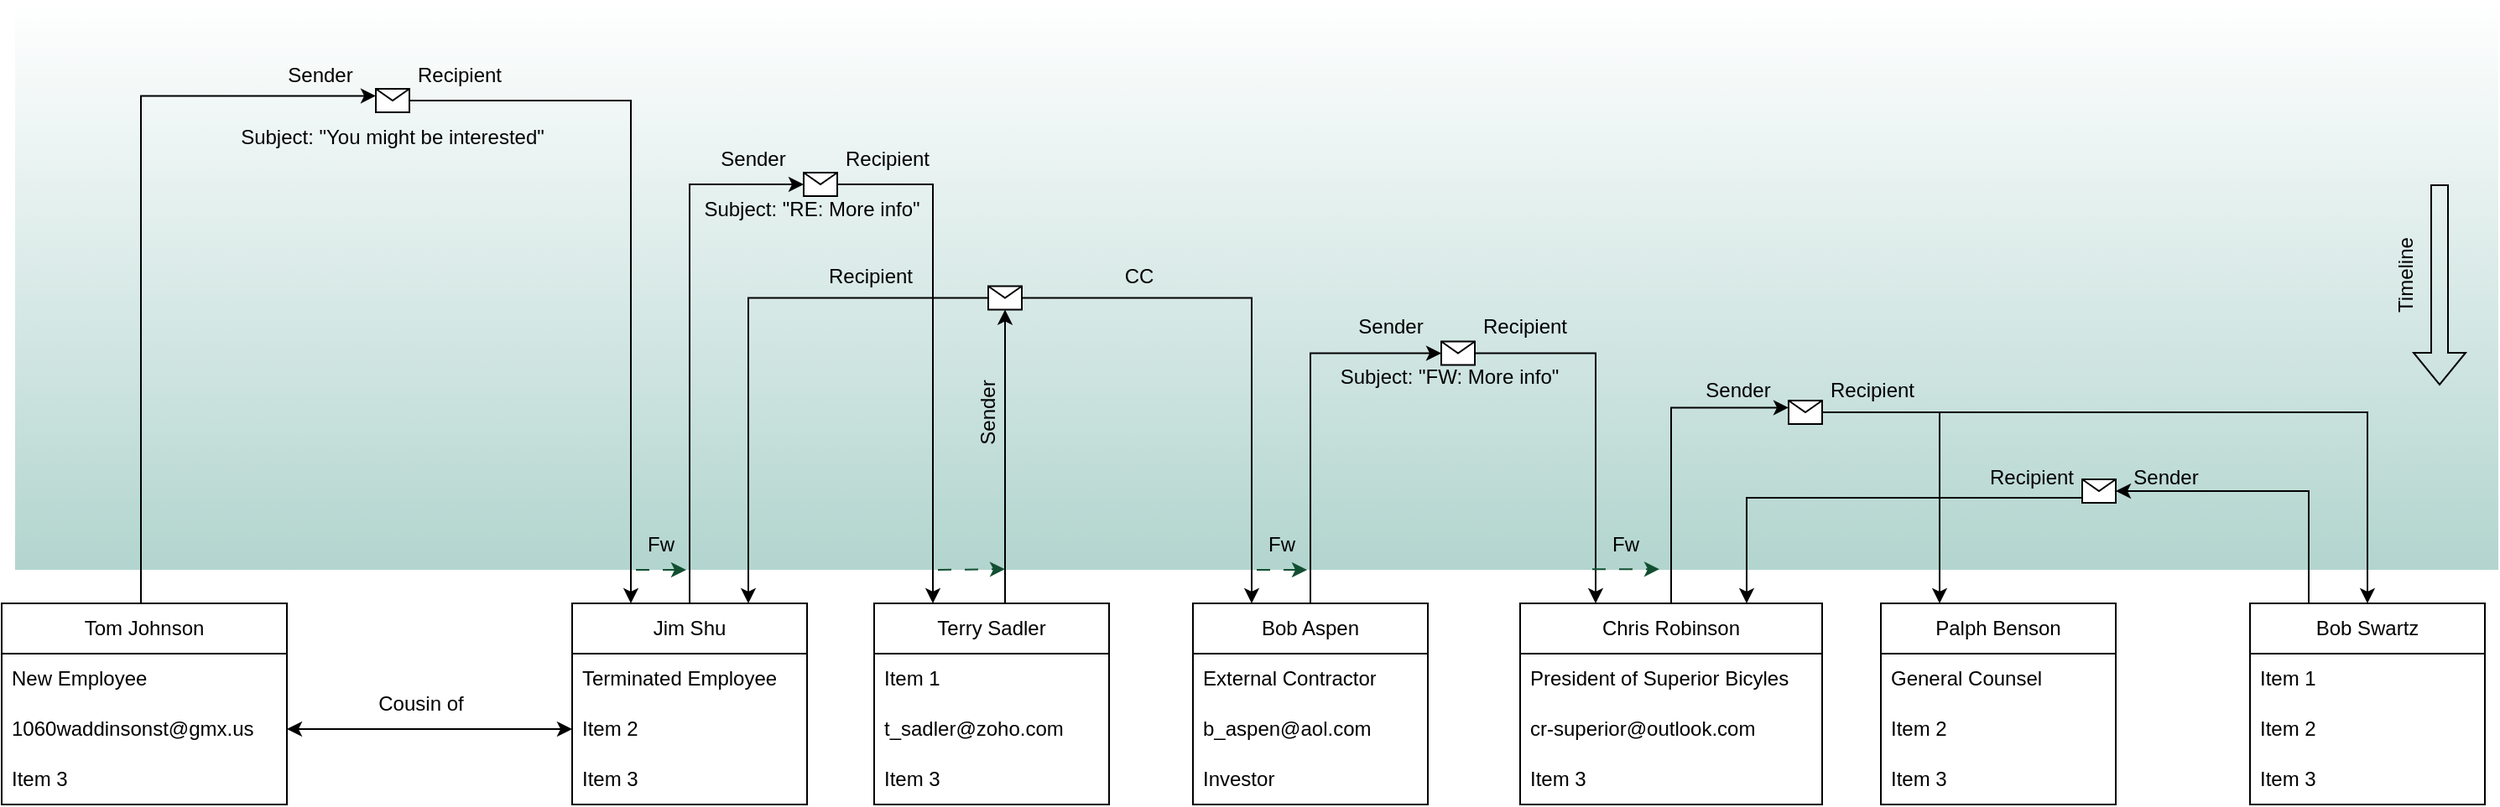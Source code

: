 <mxfile version="21.3.0" type="github">
  <diagram name="Page-1" id="RptxxRhPDnrTedBm8rtr">
    <mxGraphModel dx="3609" dy="2098" grid="1" gridSize="10" guides="1" tooltips="1" connect="1" arrows="1" fold="1" page="1" pageScale="1" pageWidth="850" pageHeight="1100" math="0" shadow="0">
      <root>
        <mxCell id="0" />
        <mxCell id="1" parent="0" />
        <mxCell id="5x7pxwttwpsEM9YVfe3I-78" value="" style="rounded=0;whiteSpace=wrap;html=1;opacity=50;fillColor=#FFFFFF;strokeColor=none;gradientColor=#67AB9F;movable=0;resizable=0;rotatable=0;deletable=0;editable=0;locked=1;connectable=0;" vertex="1" parent="1">
          <mxGeometry x="-1630" y="-1070" width="1480" height="340" as="geometry" />
        </mxCell>
        <mxCell id="5x7pxwttwpsEM9YVfe3I-60" style="edgeStyle=orthogonalEdgeStyle;rounded=0;orthogonalLoop=1;jettySize=auto;html=1;entryX=0;entryY=0.3;entryDx=0;entryDy=0;" edge="1" parent="1" source="zk5Z3QB4ceLemUnF0Lpj-3" target="5x7pxwttwpsEM9YVfe3I-45">
          <mxGeometry relative="1" as="geometry">
            <Array as="points">
              <mxPoint x="-1555" y="-1013" />
            </Array>
          </mxGeometry>
        </mxCell>
        <mxCell id="zk5Z3QB4ceLemUnF0Lpj-3" value="Tom Johnson" style="swimlane;fontStyle=0;childLayout=stackLayout;horizontal=1;startSize=30;horizontalStack=0;resizeParent=1;resizeParentMax=0;resizeLast=0;collapsible=1;marginBottom=0;whiteSpace=wrap;html=1;" parent="1" vertex="1">
          <mxGeometry x="-1638" y="-710" width="170" height="120" as="geometry" />
        </mxCell>
        <mxCell id="zk5Z3QB4ceLemUnF0Lpj-4" value="New Employee" style="text;strokeColor=none;fillColor=none;align=left;verticalAlign=middle;spacingLeft=4;spacingRight=4;overflow=hidden;points=[[0,0.5],[1,0.5]];portConstraint=eastwest;rotatable=0;whiteSpace=wrap;html=1;" parent="zk5Z3QB4ceLemUnF0Lpj-3" vertex="1">
          <mxGeometry y="30" width="170" height="30" as="geometry" />
        </mxCell>
        <mxCell id="zk5Z3QB4ceLemUnF0Lpj-5" value="1060waddinsonst@gmx.us" style="text;strokeColor=none;fillColor=none;align=left;verticalAlign=middle;spacingLeft=4;spacingRight=4;overflow=hidden;points=[[0,0.5],[1,0.5]];portConstraint=eastwest;rotatable=0;whiteSpace=wrap;html=1;" parent="zk5Z3QB4ceLemUnF0Lpj-3" vertex="1">
          <mxGeometry y="60" width="170" height="30" as="geometry" />
        </mxCell>
        <mxCell id="zk5Z3QB4ceLemUnF0Lpj-6" value="Item 3" style="text;strokeColor=none;fillColor=none;align=left;verticalAlign=middle;spacingLeft=4;spacingRight=4;overflow=hidden;points=[[0,0.5],[1,0.5]];portConstraint=eastwest;rotatable=0;whiteSpace=wrap;html=1;" parent="zk5Z3QB4ceLemUnF0Lpj-3" vertex="1">
          <mxGeometry y="90" width="170" height="30" as="geometry" />
        </mxCell>
        <mxCell id="zk5Z3QB4ceLemUnF0Lpj-7" value="Jim Shu" style="swimlane;fontStyle=0;childLayout=stackLayout;horizontal=1;startSize=30;horizontalStack=0;resizeParent=1;resizeParentMax=0;resizeLast=0;collapsible=1;marginBottom=0;whiteSpace=wrap;html=1;" parent="1" vertex="1">
          <mxGeometry x="-1298" y="-710" width="140" height="120" as="geometry" />
        </mxCell>
        <mxCell id="zk5Z3QB4ceLemUnF0Lpj-8" value="Terminated Employee" style="text;strokeColor=none;fillColor=none;align=left;verticalAlign=middle;spacingLeft=4;spacingRight=4;overflow=hidden;points=[[0,0.5],[1,0.5]];portConstraint=eastwest;rotatable=0;whiteSpace=wrap;html=1;" parent="zk5Z3QB4ceLemUnF0Lpj-7" vertex="1">
          <mxGeometry y="30" width="140" height="30" as="geometry" />
        </mxCell>
        <mxCell id="zk5Z3QB4ceLemUnF0Lpj-9" value="Item 2" style="text;strokeColor=none;fillColor=none;align=left;verticalAlign=middle;spacingLeft=4;spacingRight=4;overflow=hidden;points=[[0,0.5],[1,0.5]];portConstraint=eastwest;rotatable=0;whiteSpace=wrap;html=1;" parent="zk5Z3QB4ceLemUnF0Lpj-7" vertex="1">
          <mxGeometry y="60" width="140" height="30" as="geometry" />
        </mxCell>
        <mxCell id="zk5Z3QB4ceLemUnF0Lpj-10" value="Item 3" style="text;strokeColor=none;fillColor=none;align=left;verticalAlign=middle;spacingLeft=4;spacingRight=4;overflow=hidden;points=[[0,0.5],[1,0.5]];portConstraint=eastwest;rotatable=0;whiteSpace=wrap;html=1;" parent="zk5Z3QB4ceLemUnF0Lpj-7" vertex="1">
          <mxGeometry y="90" width="140" height="30" as="geometry" />
        </mxCell>
        <mxCell id="zk5Z3QB4ceLemUnF0Lpj-11" style="edgeStyle=orthogonalEdgeStyle;rounded=0;orthogonalLoop=1;jettySize=auto;html=1;entryX=1;entryY=0.5;entryDx=0;entryDy=0;startArrow=classic;startFill=1;" parent="1" source="zk5Z3QB4ceLemUnF0Lpj-9" target="zk5Z3QB4ceLemUnF0Lpj-5" edge="1">
          <mxGeometry relative="1" as="geometry">
            <Array as="points">
              <mxPoint x="-1338" y="-635" />
              <mxPoint x="-1338" y="-635" />
            </Array>
          </mxGeometry>
        </mxCell>
        <mxCell id="zk5Z3QB4ceLemUnF0Lpj-13" value="Cousin of" style="text;html=1;strokeColor=none;fillColor=none;align=center;verticalAlign=middle;whiteSpace=wrap;rounded=0;" parent="1" vertex="1">
          <mxGeometry x="-1418" y="-665" width="60" height="30" as="geometry" />
        </mxCell>
        <mxCell id="5x7pxwttwpsEM9YVfe3I-97" style="edgeStyle=orthogonalEdgeStyle;rounded=0;orthogonalLoop=1;jettySize=auto;html=1;exitX=0.5;exitY=0;exitDx=0;exitDy=0;entryX=0;entryY=0.3;entryDx=0;entryDy=0;" edge="1" parent="1" source="zk5Z3QB4ceLemUnF0Lpj-16" target="5x7pxwttwpsEM9YVfe3I-96">
          <mxGeometry relative="1" as="geometry" />
        </mxCell>
        <mxCell id="zk5Z3QB4ceLemUnF0Lpj-16" value="Chris Robinson" style="swimlane;fontStyle=0;childLayout=stackLayout;horizontal=1;startSize=30;horizontalStack=0;resizeParent=1;resizeParentMax=0;resizeLast=0;collapsible=1;marginBottom=0;whiteSpace=wrap;html=1;" parent="1" vertex="1">
          <mxGeometry x="-733" y="-710" width="180" height="120" as="geometry" />
        </mxCell>
        <mxCell id="zk5Z3QB4ceLemUnF0Lpj-17" value="President of Superior Bicyles" style="text;strokeColor=none;fillColor=none;align=left;verticalAlign=middle;spacingLeft=4;spacingRight=4;overflow=hidden;points=[[0,0.5],[1,0.5]];portConstraint=eastwest;rotatable=0;whiteSpace=wrap;html=1;" parent="zk5Z3QB4ceLemUnF0Lpj-16" vertex="1">
          <mxGeometry y="30" width="180" height="30" as="geometry" />
        </mxCell>
        <mxCell id="zk5Z3QB4ceLemUnF0Lpj-18" value="cr-superior@outlook.com" style="text;strokeColor=none;fillColor=none;align=left;verticalAlign=middle;spacingLeft=4;spacingRight=4;overflow=hidden;points=[[0,0.5],[1,0.5]];portConstraint=eastwest;rotatable=0;whiteSpace=wrap;html=1;" parent="zk5Z3QB4ceLemUnF0Lpj-16" vertex="1">
          <mxGeometry y="60" width="180" height="30" as="geometry" />
        </mxCell>
        <mxCell id="zk5Z3QB4ceLemUnF0Lpj-19" value="Item 3" style="text;strokeColor=none;fillColor=none;align=left;verticalAlign=middle;spacingLeft=4;spacingRight=4;overflow=hidden;points=[[0,0.5],[1,0.5]];portConstraint=eastwest;rotatable=0;whiteSpace=wrap;html=1;" parent="zk5Z3QB4ceLemUnF0Lpj-16" vertex="1">
          <mxGeometry y="90" width="180" height="30" as="geometry" />
        </mxCell>
        <mxCell id="5x7pxwttwpsEM9YVfe3I-70" style="edgeStyle=orthogonalEdgeStyle;rounded=0;orthogonalLoop=1;jettySize=auto;html=1;exitX=0.5;exitY=0;exitDx=0;exitDy=0;entryX=0;entryY=0.5;entryDx=0;entryDy=0;" edge="1" parent="1" source="zk5Z3QB4ceLemUnF0Lpj-20" target="5x7pxwttwpsEM9YVfe3I-69">
          <mxGeometry relative="1" as="geometry" />
        </mxCell>
        <mxCell id="zk5Z3QB4ceLemUnF0Lpj-20" value="Bob Aspen" style="swimlane;fontStyle=0;childLayout=stackLayout;horizontal=1;startSize=30;horizontalStack=0;resizeParent=1;resizeParentMax=0;resizeLast=0;collapsible=1;marginBottom=0;whiteSpace=wrap;html=1;" parent="1" vertex="1">
          <mxGeometry x="-928" y="-710" width="140" height="120" as="geometry" />
        </mxCell>
        <mxCell id="zk5Z3QB4ceLemUnF0Lpj-21" value="External Contractor" style="text;strokeColor=none;fillColor=none;align=left;verticalAlign=middle;spacingLeft=4;spacingRight=4;overflow=hidden;points=[[0,0.5],[1,0.5]];portConstraint=eastwest;rotatable=0;whiteSpace=wrap;html=1;" parent="zk5Z3QB4ceLemUnF0Lpj-20" vertex="1">
          <mxGeometry y="30" width="140" height="30" as="geometry" />
        </mxCell>
        <mxCell id="zk5Z3QB4ceLemUnF0Lpj-22" value="b_aspen@aol.com" style="text;strokeColor=none;fillColor=none;align=left;verticalAlign=middle;spacingLeft=4;spacingRight=4;overflow=hidden;points=[[0,0.5],[1,0.5]];portConstraint=eastwest;rotatable=0;whiteSpace=wrap;html=1;" parent="zk5Z3QB4ceLemUnF0Lpj-20" vertex="1">
          <mxGeometry y="60" width="140" height="30" as="geometry" />
        </mxCell>
        <mxCell id="zk5Z3QB4ceLemUnF0Lpj-23" value="Investor" style="text;strokeColor=none;fillColor=none;align=left;verticalAlign=middle;spacingLeft=4;spacingRight=4;overflow=hidden;points=[[0,0.5],[1,0.5]];portConstraint=eastwest;rotatable=0;whiteSpace=wrap;html=1;" parent="zk5Z3QB4ceLemUnF0Lpj-20" vertex="1">
          <mxGeometry y="90" width="140" height="30" as="geometry" />
        </mxCell>
        <mxCell id="zk5Z3QB4ceLemUnF0Lpj-24" value="Palph Benson" style="swimlane;fontStyle=0;childLayout=stackLayout;horizontal=1;startSize=30;horizontalStack=0;resizeParent=1;resizeParentMax=0;resizeLast=0;collapsible=1;marginBottom=0;whiteSpace=wrap;html=1;" parent="1" vertex="1">
          <mxGeometry x="-518" y="-710" width="140" height="120" as="geometry" />
        </mxCell>
        <mxCell id="zk5Z3QB4ceLemUnF0Lpj-25" value="General Counsel&amp;nbsp;" style="text;strokeColor=none;fillColor=none;align=left;verticalAlign=middle;spacingLeft=4;spacingRight=4;overflow=hidden;points=[[0,0.5],[1,0.5]];portConstraint=eastwest;rotatable=0;whiteSpace=wrap;html=1;" parent="zk5Z3QB4ceLemUnF0Lpj-24" vertex="1">
          <mxGeometry y="30" width="140" height="30" as="geometry" />
        </mxCell>
        <mxCell id="zk5Z3QB4ceLemUnF0Lpj-26" value="Item 2" style="text;strokeColor=none;fillColor=none;align=left;verticalAlign=middle;spacingLeft=4;spacingRight=4;overflow=hidden;points=[[0,0.5],[1,0.5]];portConstraint=eastwest;rotatable=0;whiteSpace=wrap;html=1;" parent="zk5Z3QB4ceLemUnF0Lpj-24" vertex="1">
          <mxGeometry y="60" width="140" height="30" as="geometry" />
        </mxCell>
        <mxCell id="zk5Z3QB4ceLemUnF0Lpj-27" value="Item 3" style="text;strokeColor=none;fillColor=none;align=left;verticalAlign=middle;spacingLeft=4;spacingRight=4;overflow=hidden;points=[[0,0.5],[1,0.5]];portConstraint=eastwest;rotatable=0;whiteSpace=wrap;html=1;" parent="zk5Z3QB4ceLemUnF0Lpj-24" vertex="1">
          <mxGeometry y="90" width="140" height="30" as="geometry" />
        </mxCell>
        <mxCell id="5x7pxwttwpsEM9YVfe3I-62" style="edgeStyle=orthogonalEdgeStyle;rounded=0;orthogonalLoop=1;jettySize=auto;html=1;entryX=0.5;entryY=1;entryDx=0;entryDy=0;" edge="1" parent="1" source="zk5Z3QB4ceLemUnF0Lpj-28" target="5x7pxwttwpsEM9YVfe3I-42">
          <mxGeometry relative="1" as="geometry">
            <Array as="points">
              <mxPoint x="-1040" y="-870" />
              <mxPoint x="-1040" y="-870" />
            </Array>
          </mxGeometry>
        </mxCell>
        <mxCell id="zk5Z3QB4ceLemUnF0Lpj-28" value="Terry Sadler" style="swimlane;fontStyle=0;childLayout=stackLayout;horizontal=1;startSize=30;horizontalStack=0;resizeParent=1;resizeParentMax=0;resizeLast=0;collapsible=1;marginBottom=0;whiteSpace=wrap;html=1;" parent="1" vertex="1">
          <mxGeometry x="-1118" y="-710" width="140" height="120" as="geometry" />
        </mxCell>
        <mxCell id="zk5Z3QB4ceLemUnF0Lpj-29" value="Item 1" style="text;strokeColor=none;fillColor=none;align=left;verticalAlign=middle;spacingLeft=4;spacingRight=4;overflow=hidden;points=[[0,0.5],[1,0.5]];portConstraint=eastwest;rotatable=0;whiteSpace=wrap;html=1;" parent="zk5Z3QB4ceLemUnF0Lpj-28" vertex="1">
          <mxGeometry y="30" width="140" height="30" as="geometry" />
        </mxCell>
        <mxCell id="zk5Z3QB4ceLemUnF0Lpj-30" value="t_sadler@zoho.com" style="text;strokeColor=none;fillColor=none;align=left;verticalAlign=middle;spacingLeft=4;spacingRight=4;overflow=hidden;points=[[0,0.5],[1,0.5]];portConstraint=eastwest;rotatable=0;whiteSpace=wrap;html=1;" parent="zk5Z3QB4ceLemUnF0Lpj-28" vertex="1">
          <mxGeometry y="60" width="140" height="30" as="geometry" />
        </mxCell>
        <mxCell id="zk5Z3QB4ceLemUnF0Lpj-31" value="Item 3" style="text;strokeColor=none;fillColor=none;align=left;verticalAlign=middle;spacingLeft=4;spacingRight=4;overflow=hidden;points=[[0,0.5],[1,0.5]];portConstraint=eastwest;rotatable=0;whiteSpace=wrap;html=1;" parent="zk5Z3QB4ceLemUnF0Lpj-28" vertex="1">
          <mxGeometry y="90" width="140" height="30" as="geometry" />
        </mxCell>
        <mxCell id="5x7pxwttwpsEM9YVfe3I-100" style="edgeStyle=orthogonalEdgeStyle;rounded=0;orthogonalLoop=1;jettySize=auto;html=1;exitX=0;exitY=0.5;exitDx=0;exitDy=0;entryX=0.75;entryY=0;entryDx=0;entryDy=0;" edge="1" parent="1" source="5x7pxwttwpsEM9YVfe3I-101" target="zk5Z3QB4ceLemUnF0Lpj-16">
          <mxGeometry relative="1" as="geometry">
            <Array as="points">
              <mxPoint x="-598" y="-773" />
            </Array>
          </mxGeometry>
        </mxCell>
        <mxCell id="zk5Z3QB4ceLemUnF0Lpj-32" value="Bob Swartz" style="swimlane;fontStyle=0;childLayout=stackLayout;horizontal=1;startSize=30;horizontalStack=0;resizeParent=1;resizeParentMax=0;resizeLast=0;collapsible=1;marginBottom=0;whiteSpace=wrap;html=1;" parent="1" vertex="1">
          <mxGeometry x="-298" y="-710" width="140" height="120" as="geometry" />
        </mxCell>
        <mxCell id="zk5Z3QB4ceLemUnF0Lpj-33" value="Item 1" style="text;strokeColor=none;fillColor=none;align=left;verticalAlign=middle;spacingLeft=4;spacingRight=4;overflow=hidden;points=[[0,0.5],[1,0.5]];portConstraint=eastwest;rotatable=0;whiteSpace=wrap;html=1;" parent="zk5Z3QB4ceLemUnF0Lpj-32" vertex="1">
          <mxGeometry y="30" width="140" height="30" as="geometry" />
        </mxCell>
        <mxCell id="zk5Z3QB4ceLemUnF0Lpj-34" value="Item 2" style="text;strokeColor=none;fillColor=none;align=left;verticalAlign=middle;spacingLeft=4;spacingRight=4;overflow=hidden;points=[[0,0.5],[1,0.5]];portConstraint=eastwest;rotatable=0;whiteSpace=wrap;html=1;" parent="zk5Z3QB4ceLemUnF0Lpj-32" vertex="1">
          <mxGeometry y="60" width="140" height="30" as="geometry" />
        </mxCell>
        <mxCell id="zk5Z3QB4ceLemUnF0Lpj-35" value="Item 3" style="text;strokeColor=none;fillColor=none;align=left;verticalAlign=middle;spacingLeft=4;spacingRight=4;overflow=hidden;points=[[0,0.5],[1,0.5]];portConstraint=eastwest;rotatable=0;whiteSpace=wrap;html=1;" parent="zk5Z3QB4ceLemUnF0Lpj-32" vertex="1">
          <mxGeometry y="90" width="140" height="30" as="geometry" />
        </mxCell>
        <mxCell id="5x7pxwttwpsEM9YVfe3I-28" value="" style="edgeStyle=orthogonalEdgeStyle;rounded=0;orthogonalLoop=1;jettySize=auto;html=1;entryX=0;entryY=0.5;entryDx=0;entryDy=0;exitX=0.5;exitY=0;exitDx=0;exitDy=0;" edge="1" parent="1" source="zk5Z3QB4ceLemUnF0Lpj-7" target="5x7pxwttwpsEM9YVfe3I-27">
          <mxGeometry relative="1" as="geometry">
            <mxPoint x="-1220" y="-759" as="sourcePoint" />
            <mxPoint x="-597" y="-1061" as="targetPoint" />
            <Array as="points">
              <mxPoint x="-1228" y="-960" />
            </Array>
          </mxGeometry>
        </mxCell>
        <mxCell id="5x7pxwttwpsEM9YVfe3I-59" style="edgeStyle=orthogonalEdgeStyle;rounded=0;orthogonalLoop=1;jettySize=auto;html=1;entryX=0.25;entryY=0;entryDx=0;entryDy=0;" edge="1" parent="1" source="5x7pxwttwpsEM9YVfe3I-27" target="zk5Z3QB4ceLemUnF0Lpj-28">
          <mxGeometry relative="1" as="geometry">
            <mxPoint x="-1070" y="-760" as="targetPoint" />
            <Array as="points">
              <mxPoint x="-1083" y="-960" />
            </Array>
          </mxGeometry>
        </mxCell>
        <mxCell id="5x7pxwttwpsEM9YVfe3I-27" value="" style="shape=message;html=1;outlineConnect=0;movable=1;resizable=1;rotatable=1;deletable=1;editable=1;locked=0;connectable=1;" vertex="1" parent="1">
          <mxGeometry x="-1160" y="-967.0" width="20" height="14" as="geometry" />
        </mxCell>
        <mxCell id="5x7pxwttwpsEM9YVfe3I-65" style="edgeStyle=orthogonalEdgeStyle;rounded=0;orthogonalLoop=1;jettySize=auto;html=1;entryX=0.75;entryY=0;entryDx=0;entryDy=0;" edge="1" parent="1" source="5x7pxwttwpsEM9YVfe3I-42" target="zk5Z3QB4ceLemUnF0Lpj-7">
          <mxGeometry relative="1" as="geometry" />
        </mxCell>
        <mxCell id="5x7pxwttwpsEM9YVfe3I-66" style="edgeStyle=orthogonalEdgeStyle;rounded=0;orthogonalLoop=1;jettySize=auto;html=1;entryX=0.25;entryY=0;entryDx=0;entryDy=0;" edge="1" parent="1" source="5x7pxwttwpsEM9YVfe3I-42" target="zk5Z3QB4ceLemUnF0Lpj-20">
          <mxGeometry relative="1" as="geometry">
            <mxPoint x="-880" y="-757" as="targetPoint" />
            <Array as="points">
              <mxPoint x="-893" y="-892" />
            </Array>
          </mxGeometry>
        </mxCell>
        <mxCell id="5x7pxwttwpsEM9YVfe3I-42" value="" style="shape=message;html=1;outlineConnect=0;movable=1;resizable=1;rotatable=1;deletable=1;editable=1;locked=0;connectable=1;" vertex="1" parent="1">
          <mxGeometry x="-1050" y="-899.23" width="20" height="14" as="geometry" />
        </mxCell>
        <mxCell id="5x7pxwttwpsEM9YVfe3I-61" style="edgeStyle=orthogonalEdgeStyle;rounded=0;orthogonalLoop=1;jettySize=auto;html=1;entryX=0.25;entryY=0;entryDx=0;entryDy=0;" edge="1" parent="1" source="5x7pxwttwpsEM9YVfe3I-45" target="zk5Z3QB4ceLemUnF0Lpj-7">
          <mxGeometry relative="1" as="geometry">
            <mxPoint x="-1255" y="-759" as="targetPoint" />
          </mxGeometry>
        </mxCell>
        <mxCell id="5x7pxwttwpsEM9YVfe3I-45" value="" style="shape=message;html=1;outlineConnect=0;movable=1;resizable=1;rotatable=1;deletable=1;editable=1;locked=0;connectable=1;" vertex="1" parent="1">
          <mxGeometry x="-1415" y="-1017.0" width="20" height="14" as="geometry" />
        </mxCell>
        <mxCell id="5x7pxwttwpsEM9YVfe3I-63" value="Sender" style="text;html=1;strokeColor=none;fillColor=none;align=center;verticalAlign=middle;whiteSpace=wrap;rounded=0;rotation=-90;" vertex="1" parent="1">
          <mxGeometry x="-1080" y="-839" width="60" height="30" as="geometry" />
        </mxCell>
        <mxCell id="5x7pxwttwpsEM9YVfe3I-67" value="Recipient" style="text;html=1;strokeColor=none;fillColor=none;align=center;verticalAlign=middle;whiteSpace=wrap;rounded=0;" vertex="1" parent="1">
          <mxGeometry x="-1150" y="-920" width="60" height="30" as="geometry" />
        </mxCell>
        <mxCell id="5x7pxwttwpsEM9YVfe3I-71" style="edgeStyle=orthogonalEdgeStyle;rounded=0;orthogonalLoop=1;jettySize=auto;html=1;entryX=0.25;entryY=0;entryDx=0;entryDy=0;" edge="1" parent="1" source="5x7pxwttwpsEM9YVfe3I-69" target="zk5Z3QB4ceLemUnF0Lpj-16">
          <mxGeometry relative="1" as="geometry">
            <Array as="points">
              <mxPoint x="-688" y="-859" />
            </Array>
          </mxGeometry>
        </mxCell>
        <mxCell id="5x7pxwttwpsEM9YVfe3I-69" value="" style="shape=message;html=1;outlineConnect=0;movable=1;resizable=1;rotatable=1;deletable=1;editable=1;locked=0;connectable=1;" vertex="1" parent="1">
          <mxGeometry x="-780" y="-866.23" width="20" height="14" as="geometry" />
        </mxCell>
        <mxCell id="5x7pxwttwpsEM9YVfe3I-80" value="" style="group" vertex="1" connectable="0" parent="1">
          <mxGeometry x="-220" y="-960" width="35" height="120" as="geometry" />
        </mxCell>
        <mxCell id="5x7pxwttwpsEM9YVfe3I-55" value="" style="shape=flexArrow;endArrow=classic;html=1;rounded=0;" edge="1" parent="5x7pxwttwpsEM9YVfe3I-80">
          <mxGeometry width="50" height="50" relative="1" as="geometry">
            <mxPoint x="35" as="sourcePoint" />
            <mxPoint x="35" y="120" as="targetPoint" />
          </mxGeometry>
        </mxCell>
        <mxCell id="5x7pxwttwpsEM9YVfe3I-56" value="Timeline" style="text;html=1;strokeColor=none;fillColor=none;align=center;verticalAlign=middle;whiteSpace=wrap;rounded=0;rotation=-90;" vertex="1" parent="5x7pxwttwpsEM9YVfe3I-80">
          <mxGeometry x="-20" y="39" width="70" height="30" as="geometry" />
        </mxCell>
        <mxCell id="5x7pxwttwpsEM9YVfe3I-86" style="edgeStyle=orthogonalEdgeStyle;rounded=0;orthogonalLoop=1;jettySize=auto;html=1;exitX=0.5;exitY=1;exitDx=0;exitDy=0;" edge="1" parent="1" source="5x7pxwttwpsEM9YVfe3I-27" target="5x7pxwttwpsEM9YVfe3I-27">
          <mxGeometry relative="1" as="geometry" />
        </mxCell>
        <mxCell id="5x7pxwttwpsEM9YVfe3I-87" value="CC" style="text;html=1;strokeColor=none;fillColor=none;align=center;verticalAlign=middle;whiteSpace=wrap;rounded=0;" vertex="1" parent="1">
          <mxGeometry x="-990" y="-920" width="60" height="30" as="geometry" />
        </mxCell>
        <mxCell id="5x7pxwttwpsEM9YVfe3I-89" value="" style="endArrow=classic;html=1;rounded=0;dashed=1;dashPattern=8 8;strokeColor=#124f32;" edge="1" parent="1">
          <mxGeometry width="50" height="50" relative="1" as="geometry">
            <mxPoint x="-1260" y="-730" as="sourcePoint" />
            <mxPoint x="-1230" y="-730" as="targetPoint" />
          </mxGeometry>
        </mxCell>
        <mxCell id="5x7pxwttwpsEM9YVfe3I-91" value="" style="endArrow=classic;html=1;rounded=0;dashed=1;dashPattern=8 8;strokeColor=#124f32;" edge="1" parent="1">
          <mxGeometry width="50" height="50" relative="1" as="geometry">
            <mxPoint x="-1080" y="-730" as="sourcePoint" />
            <mxPoint x="-1040" y="-730.4" as="targetPoint" />
          </mxGeometry>
        </mxCell>
        <mxCell id="5x7pxwttwpsEM9YVfe3I-92" value="" style="endArrow=classic;html=1;rounded=0;dashed=1;dashPattern=8 8;strokeColor=#124f32;" edge="1" parent="1">
          <mxGeometry width="50" height="50" relative="1" as="geometry">
            <mxPoint x="-890" y="-730" as="sourcePoint" />
            <mxPoint x="-860" y="-730" as="targetPoint" />
          </mxGeometry>
        </mxCell>
        <mxCell id="5x7pxwttwpsEM9YVfe3I-93" value="Fw" style="text;html=1;strokeColor=none;fillColor=none;align=center;verticalAlign=middle;whiteSpace=wrap;rounded=0;" vertex="1" parent="1">
          <mxGeometry x="-1275" y="-760" width="60" height="30" as="geometry" />
        </mxCell>
        <mxCell id="5x7pxwttwpsEM9YVfe3I-95" value="Fw" style="text;html=1;strokeColor=none;fillColor=none;align=center;verticalAlign=middle;whiteSpace=wrap;rounded=0;" vertex="1" parent="1">
          <mxGeometry x="-905" y="-760" width="60" height="30" as="geometry" />
        </mxCell>
        <mxCell id="5x7pxwttwpsEM9YVfe3I-98" style="edgeStyle=orthogonalEdgeStyle;rounded=0;orthogonalLoop=1;jettySize=auto;html=1;entryX=0.25;entryY=0;entryDx=0;entryDy=0;" edge="1" parent="1" source="5x7pxwttwpsEM9YVfe3I-96" target="zk5Z3QB4ceLemUnF0Lpj-24">
          <mxGeometry relative="1" as="geometry">
            <Array as="points">
              <mxPoint x="-483" y="-824" />
            </Array>
          </mxGeometry>
        </mxCell>
        <mxCell id="5x7pxwttwpsEM9YVfe3I-99" style="edgeStyle=orthogonalEdgeStyle;rounded=0;orthogonalLoop=1;jettySize=auto;html=1;entryX=0.5;entryY=0;entryDx=0;entryDy=0;" edge="1" parent="1" source="5x7pxwttwpsEM9YVfe3I-96" target="zk5Z3QB4ceLemUnF0Lpj-32">
          <mxGeometry relative="1" as="geometry" />
        </mxCell>
        <mxCell id="5x7pxwttwpsEM9YVfe3I-96" value="" style="shape=message;html=1;outlineConnect=0;movable=1;resizable=1;rotatable=1;deletable=1;editable=1;locked=0;connectable=1;" vertex="1" parent="1">
          <mxGeometry x="-573" y="-831.0" width="20" height="14" as="geometry" />
        </mxCell>
        <mxCell id="5x7pxwttwpsEM9YVfe3I-102" value="" style="edgeStyle=orthogonalEdgeStyle;rounded=0;orthogonalLoop=1;jettySize=auto;html=1;exitX=0.25;exitY=0;exitDx=0;exitDy=0;entryX=1;entryY=0.5;entryDx=0;entryDy=0;" edge="1" parent="1" source="zk5Z3QB4ceLemUnF0Lpj-32" target="5x7pxwttwpsEM9YVfe3I-101">
          <mxGeometry relative="1" as="geometry">
            <mxPoint x="-263" y="-710" as="sourcePoint" />
            <mxPoint x="-598" y="-710" as="targetPoint" />
            <Array as="points">
              <mxPoint x="-263" y="-777" />
            </Array>
          </mxGeometry>
        </mxCell>
        <mxCell id="5x7pxwttwpsEM9YVfe3I-101" value="" style="shape=message;html=1;outlineConnect=0;movable=1;resizable=1;rotatable=1;deletable=1;editable=1;locked=0;connectable=1;" vertex="1" parent="1">
          <mxGeometry x="-398" y="-784.0" width="20" height="14" as="geometry" />
        </mxCell>
        <mxCell id="5x7pxwttwpsEM9YVfe3I-103" value="" style="group" vertex="1" connectable="0" parent="1">
          <mxGeometry x="-1505" y="-1040" width="200" height="67" as="geometry" />
        </mxCell>
        <mxCell id="5x7pxwttwpsEM9YVfe3I-48" value="Sender" style="text;html=1;strokeColor=none;fillColor=none;align=center;verticalAlign=middle;whiteSpace=wrap;rounded=0;" vertex="1" parent="5x7pxwttwpsEM9YVfe3I-103">
          <mxGeometry x="27" width="60" height="30" as="geometry" />
        </mxCell>
        <mxCell id="5x7pxwttwpsEM9YVfe3I-49" value="Recipient" style="text;html=1;strokeColor=none;fillColor=none;align=center;verticalAlign=middle;whiteSpace=wrap;rounded=0;" vertex="1" parent="5x7pxwttwpsEM9YVfe3I-103">
          <mxGeometry x="110" width="60" height="30" as="geometry" />
        </mxCell>
        <mxCell id="5x7pxwttwpsEM9YVfe3I-51" value="Subject: &quot;You might be interested&quot;" style="text;html=1;strokeColor=none;fillColor=none;align=center;verticalAlign=middle;whiteSpace=wrap;rounded=0;" vertex="1" parent="5x7pxwttwpsEM9YVfe3I-103">
          <mxGeometry y="37" width="200" height="30" as="geometry" />
        </mxCell>
        <mxCell id="5x7pxwttwpsEM9YVfe3I-104" value="" style="group" vertex="1" connectable="0" parent="1">
          <mxGeometry x="-1230" y="-990" width="150" height="60" as="geometry" />
        </mxCell>
        <mxCell id="5x7pxwttwpsEM9YVfe3I-53" value="Sender" style="text;html=1;strokeColor=none;fillColor=none;align=center;verticalAlign=middle;whiteSpace=wrap;rounded=0;" vertex="1" parent="5x7pxwttwpsEM9YVfe3I-104">
          <mxGeometry x="10" width="60" height="30" as="geometry" />
        </mxCell>
        <mxCell id="5x7pxwttwpsEM9YVfe3I-54" value="Recipient" style="text;html=1;strokeColor=none;fillColor=none;align=center;verticalAlign=middle;whiteSpace=wrap;rounded=0;" vertex="1" parent="5x7pxwttwpsEM9YVfe3I-104">
          <mxGeometry x="90" width="60" height="30" as="geometry" />
        </mxCell>
        <mxCell id="5x7pxwttwpsEM9YVfe3I-68" value="Subject: &quot;RE: More info&quot;" style="text;html=1;strokeColor=none;fillColor=none;align=center;verticalAlign=middle;whiteSpace=wrap;rounded=0;" vertex="1" parent="5x7pxwttwpsEM9YVfe3I-104">
          <mxGeometry y="30" width="150" height="30" as="geometry" />
        </mxCell>
        <mxCell id="5x7pxwttwpsEM9YVfe3I-108" value="" style="group" vertex="1" connectable="0" parent="1">
          <mxGeometry x="-860" y="-890" width="170" height="60" as="geometry" />
        </mxCell>
        <mxCell id="5x7pxwttwpsEM9YVfe3I-72" value="Sender" style="text;html=1;strokeColor=none;fillColor=none;align=center;verticalAlign=middle;whiteSpace=wrap;rounded=0;" vertex="1" parent="5x7pxwttwpsEM9YVfe3I-108">
          <mxGeometry x="20" width="60" height="30" as="geometry" />
        </mxCell>
        <mxCell id="5x7pxwttwpsEM9YVfe3I-73" value="Recipient" style="text;html=1;strokeColor=none;fillColor=none;align=center;verticalAlign=middle;whiteSpace=wrap;rounded=0;" vertex="1" parent="5x7pxwttwpsEM9YVfe3I-108">
          <mxGeometry x="100" width="60" height="30" as="geometry" />
        </mxCell>
        <mxCell id="5x7pxwttwpsEM9YVfe3I-74" value="Subject: &quot;FW: More info&quot;" style="text;html=1;strokeColor=none;fillColor=none;align=center;verticalAlign=middle;whiteSpace=wrap;rounded=0;" vertex="1" parent="5x7pxwttwpsEM9YVfe3I-108">
          <mxGeometry y="30" width="170" height="30" as="geometry" />
        </mxCell>
        <mxCell id="5x7pxwttwpsEM9YVfe3I-111" value="Sender" style="text;html=1;strokeColor=none;fillColor=none;align=center;verticalAlign=middle;whiteSpace=wrap;rounded=0;" vertex="1" parent="1">
          <mxGeometry x="-633" y="-852.23" width="60" height="30" as="geometry" />
        </mxCell>
        <mxCell id="5x7pxwttwpsEM9YVfe3I-112" value="Recipient" style="text;html=1;strokeColor=none;fillColor=none;align=center;verticalAlign=middle;whiteSpace=wrap;rounded=0;" vertex="1" parent="1">
          <mxGeometry x="-553" y="-852.23" width="60" height="30" as="geometry" />
        </mxCell>
        <mxCell id="5x7pxwttwpsEM9YVfe3I-114" value="Sender" style="text;html=1;strokeColor=none;fillColor=none;align=center;verticalAlign=middle;whiteSpace=wrap;rounded=0;" vertex="1" parent="1">
          <mxGeometry x="-378" y="-800" width="60" height="30" as="geometry" />
        </mxCell>
        <mxCell id="5x7pxwttwpsEM9YVfe3I-115" value="Recipient" style="text;html=1;strokeColor=none;fillColor=none;align=center;verticalAlign=middle;whiteSpace=wrap;rounded=0;" vertex="1" parent="1">
          <mxGeometry x="-458" y="-800" width="60" height="30" as="geometry" />
        </mxCell>
        <mxCell id="5x7pxwttwpsEM9YVfe3I-117" value="" style="endArrow=classic;html=1;rounded=0;dashed=1;dashPattern=8 8;strokeColor=#124f32;" edge="1" parent="1">
          <mxGeometry width="50" height="50" relative="1" as="geometry">
            <mxPoint x="-690" y="-730.43" as="sourcePoint" />
            <mxPoint x="-650" y="-730.43" as="targetPoint" />
          </mxGeometry>
        </mxCell>
        <mxCell id="5x7pxwttwpsEM9YVfe3I-118" value="Fw" style="text;html=1;strokeColor=none;fillColor=none;align=center;verticalAlign=middle;whiteSpace=wrap;rounded=0;" vertex="1" parent="1">
          <mxGeometry x="-700" y="-760" width="60" height="30" as="geometry" />
        </mxCell>
      </root>
    </mxGraphModel>
  </diagram>
</mxfile>
